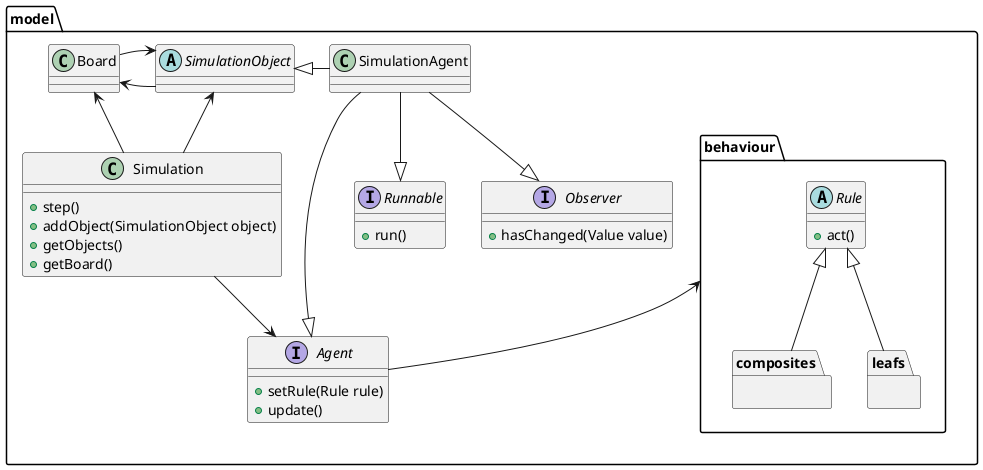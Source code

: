 @startuml
'https://plantuml.com/class-diagram
package model {
abstract class SimulationObject{

}

class SimulationAgent {

}

interface Agent {
    +setRule(Rule rule)
    +update()
}

interface Runnable {
    +run()
}

interface Observer {
    +hasChanged(Value value)
}

package behaviour {
    abstract Rule {
        +act()
    }
    package composites {
    }
    package leafs {
    }

}

class Board {

}

class Simulation {
    +step()
    +addObject(SimulationObject object)
    +getObjects()
    +getBoard()
}



SimulationObject <|-right- SimulationAgent

Runnable <|-up- SimulationAgent
Agent <|-up- SimulationAgent
Observer <|-up- SimulationAgent


Board <-right- SimulationObject
SimulationObject <-- Board

behaviour <-- Agent

Rule <|-- composites
Rule <|-- leafs

Simulation -up-> SimulationObject
Simulation -up-> Board
Simulation --> Agent
}





@enduml